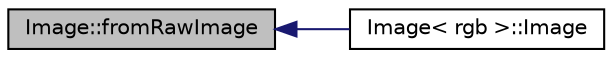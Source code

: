 digraph "Image::fromRawImage"
{
 // INTERACTIVE_SVG=YES
  edge [fontname="Helvetica",fontsize="10",labelfontname="Helvetica",labelfontsize="10"];
  node [fontname="Helvetica",fontsize="10",shape=record];
  rankdir="LR";
  Node1 [label="Image::fromRawImage",height=0.2,width=0.4,color="black", fillcolor="grey75", style="filled", fontcolor="black"];
  Node1 -> Node2 [dir="back",color="midnightblue",fontsize="10",style="solid",fontname="Helvetica"];
  Node2 [label="Image\< rgb \>::Image",height=0.2,width=0.4,color="black", fillcolor="white", style="filled",URL="$de/d73/class_image.html#a536802f4cad459a9654e42b680d88463"];
}
